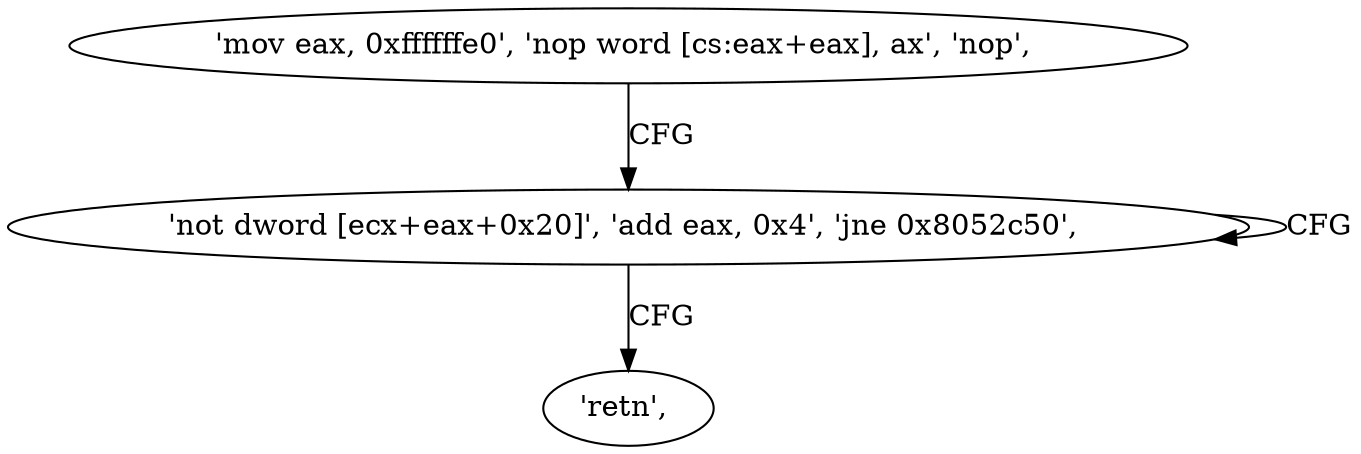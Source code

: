 digraph "func" {
"134556736" [label = "'mov eax, 0xffffffe0', 'nop word [cs:eax+eax], ax', 'nop', " ]
"134556752" [label = "'not dword [ecx+eax+0x20]', 'add eax, 0x4', 'jne 0x8052c50', " ]
"134556761" [label = "'retn', " ]
"134556736" -> "134556752" [ label = "CFG" ]
"134556752" -> "134556752" [ label = "CFG" ]
"134556752" -> "134556761" [ label = "CFG" ]
}
